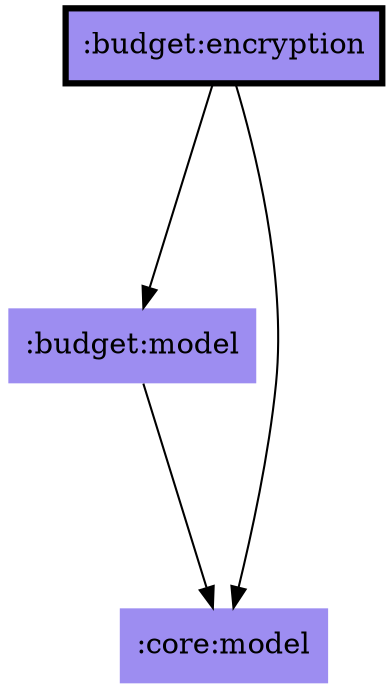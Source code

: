 digraph {
edge ["dir"="forward"]
graph ["dpi"="100","fontsize"="30","ranksep"="1.5","rankdir"="TB"]
node ["style"="filled"]
":budget:encryption" ["fillcolor"="#9D8DF1","color"="black","penwidth"="3","shape"="box"]
":budget:model" ["fillcolor"="#9D8DF1","shape"="none"]
":core:model" ["fillcolor"="#9D8DF1","shape"="none"]
":budget:encryption" -> ":budget:model"
":budget:encryption" -> ":core:model"
":budget:model" -> ":core:model"
}
